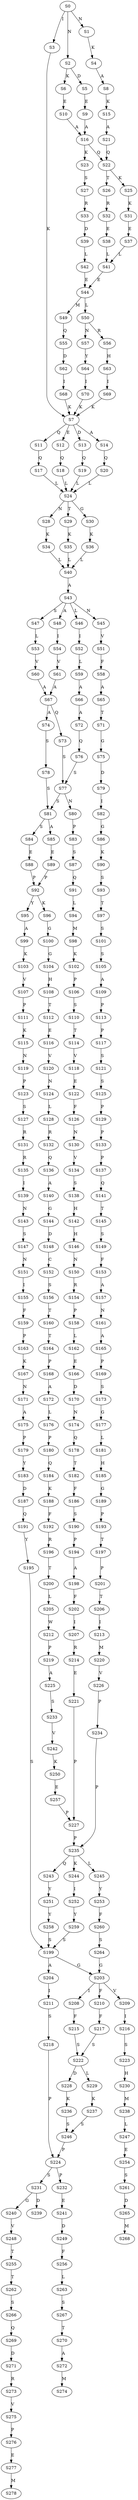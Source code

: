 strict digraph  {
	S0 -> S1 [ label = N ];
	S0 -> S2 [ label = N ];
	S0 -> S3 [ label = I ];
	S1 -> S4 [ label = K ];
	S2 -> S5 [ label = D ];
	S2 -> S6 [ label = K ];
	S3 -> S7 [ label = K ];
	S4 -> S8 [ label = A ];
	S5 -> S9 [ label = E ];
	S6 -> S10 [ label = E ];
	S7 -> S11 [ label = Q ];
	S7 -> S12 [ label = E ];
	S7 -> S13 [ label = D ];
	S7 -> S14 [ label = A ];
	S8 -> S15 [ label = K ];
	S9 -> S16 [ label = A ];
	S10 -> S16 [ label = A ];
	S11 -> S17 [ label = Q ];
	S12 -> S18 [ label = Q ];
	S13 -> S19 [ label = Q ];
	S14 -> S20 [ label = Q ];
	S15 -> S21 [ label = A ];
	S16 -> S22 [ label = Q ];
	S16 -> S23 [ label = K ];
	S17 -> S24 [ label = L ];
	S18 -> S24 [ label = L ];
	S19 -> S24 [ label = L ];
	S20 -> S24 [ label = L ];
	S21 -> S22 [ label = Q ];
	S22 -> S25 [ label = K ];
	S22 -> S26 [ label = T ];
	S23 -> S27 [ label = S ];
	S24 -> S28 [ label = N ];
	S24 -> S29 [ label = T ];
	S24 -> S30 [ label = G ];
	S25 -> S31 [ label = K ];
	S26 -> S32 [ label = R ];
	S27 -> S33 [ label = R ];
	S28 -> S34 [ label = K ];
	S29 -> S35 [ label = K ];
	S30 -> S36 [ label = K ];
	S31 -> S37 [ label = E ];
	S32 -> S38 [ label = E ];
	S33 -> S39 [ label = D ];
	S34 -> S40 [ label = L ];
	S35 -> S40 [ label = L ];
	S36 -> S40 [ label = L ];
	S37 -> S41 [ label = L ];
	S38 -> S41 [ label = L ];
	S39 -> S42 [ label = L ];
	S40 -> S43 [ label = A ];
	S41 -> S44 [ label = E ];
	S42 -> S44 [ label = E ];
	S43 -> S45 [ label = N ];
	S43 -> S46 [ label = L ];
	S43 -> S47 [ label = S ];
	S43 -> S48 [ label = A ];
	S44 -> S49 [ label = M ];
	S44 -> S50 [ label = L ];
	S45 -> S51 [ label = V ];
	S46 -> S52 [ label = I ];
	S47 -> S53 [ label = L ];
	S48 -> S54 [ label = I ];
	S49 -> S55 [ label = Q ];
	S50 -> S56 [ label = R ];
	S50 -> S57 [ label = N ];
	S51 -> S58 [ label = F ];
	S52 -> S59 [ label = L ];
	S53 -> S60 [ label = V ];
	S54 -> S61 [ label = V ];
	S55 -> S62 [ label = D ];
	S56 -> S63 [ label = H ];
	S57 -> S64 [ label = Y ];
	S58 -> S65 [ label = A ];
	S59 -> S66 [ label = A ];
	S60 -> S67 [ label = A ];
	S61 -> S67 [ label = A ];
	S62 -> S68 [ label = I ];
	S63 -> S69 [ label = I ];
	S64 -> S70 [ label = I ];
	S65 -> S71 [ label = T ];
	S66 -> S72 [ label = A ];
	S67 -> S73 [ label = Q ];
	S67 -> S74 [ label = A ];
	S68 -> S7 [ label = K ];
	S69 -> S7 [ label = K ];
	S70 -> S7 [ label = K ];
	S71 -> S75 [ label = G ];
	S72 -> S76 [ label = Q ];
	S73 -> S77 [ label = S ];
	S74 -> S78 [ label = S ];
	S75 -> S79 [ label = D ];
	S76 -> S77 [ label = S ];
	S77 -> S80 [ label = N ];
	S77 -> S81 [ label = S ];
	S78 -> S81 [ label = S ];
	S79 -> S82 [ label = I ];
	S80 -> S83 [ label = P ];
	S81 -> S84 [ label = S ];
	S81 -> S85 [ label = A ];
	S82 -> S86 [ label = G ];
	S83 -> S87 [ label = S ];
	S84 -> S88 [ label = E ];
	S85 -> S89 [ label = E ];
	S86 -> S90 [ label = K ];
	S87 -> S91 [ label = Q ];
	S88 -> S92 [ label = P ];
	S89 -> S92 [ label = P ];
	S90 -> S93 [ label = S ];
	S91 -> S94 [ label = L ];
	S92 -> S95 [ label = Y ];
	S92 -> S96 [ label = K ];
	S93 -> S97 [ label = T ];
	S94 -> S98 [ label = M ];
	S95 -> S99 [ label = A ];
	S96 -> S100 [ label = G ];
	S97 -> S101 [ label = S ];
	S98 -> S102 [ label = K ];
	S99 -> S103 [ label = K ];
	S100 -> S104 [ label = G ];
	S101 -> S105 [ label = S ];
	S102 -> S106 [ label = P ];
	S103 -> S107 [ label = V ];
	S104 -> S108 [ label = H ];
	S105 -> S109 [ label = A ];
	S106 -> S110 [ label = S ];
	S107 -> S111 [ label = P ];
	S108 -> S112 [ label = T ];
	S109 -> S113 [ label = P ];
	S110 -> S114 [ label = T ];
	S111 -> S115 [ label = K ];
	S112 -> S116 [ label = E ];
	S113 -> S117 [ label = P ];
	S114 -> S118 [ label = V ];
	S115 -> S119 [ label = N ];
	S116 -> S120 [ label = V ];
	S117 -> S121 [ label = S ];
	S118 -> S122 [ label = E ];
	S119 -> S123 [ label = P ];
	S120 -> S124 [ label = N ];
	S121 -> S125 [ label = S ];
	S122 -> S126 [ label = F ];
	S123 -> S127 [ label = S ];
	S124 -> S128 [ label = L ];
	S125 -> S129 [ label = P ];
	S126 -> S130 [ label = N ];
	S127 -> S131 [ label = R ];
	S128 -> S132 [ label = R ];
	S129 -> S133 [ label = P ];
	S130 -> S134 [ label = V ];
	S131 -> S135 [ label = R ];
	S132 -> S136 [ label = Q ];
	S133 -> S137 [ label = P ];
	S134 -> S138 [ label = S ];
	S135 -> S139 [ label = I ];
	S136 -> S140 [ label = A ];
	S137 -> S141 [ label = Q ];
	S138 -> S142 [ label = H ];
	S139 -> S143 [ label = N ];
	S140 -> S144 [ label = G ];
	S141 -> S145 [ label = T ];
	S142 -> S146 [ label = H ];
	S143 -> S147 [ label = S ];
	S144 -> S148 [ label = D ];
	S145 -> S149 [ label = S ];
	S146 -> S150 [ label = N ];
	S147 -> S151 [ label = N ];
	S148 -> S152 [ label = C ];
	S149 -> S153 [ label = F ];
	S150 -> S154 [ label = R ];
	S151 -> S155 [ label = I ];
	S152 -> S156 [ label = S ];
	S153 -> S157 [ label = A ];
	S154 -> S158 [ label = P ];
	S155 -> S159 [ label = F ];
	S156 -> S160 [ label = T ];
	S157 -> S161 [ label = N ];
	S158 -> S162 [ label = L ];
	S159 -> S163 [ label = P ];
	S160 -> S164 [ label = T ];
	S161 -> S165 [ label = A ];
	S162 -> S166 [ label = E ];
	S163 -> S167 [ label = K ];
	S164 -> S168 [ label = P ];
	S165 -> S169 [ label = P ];
	S166 -> S170 [ label = D ];
	S167 -> S171 [ label = N ];
	S168 -> S172 [ label = A ];
	S169 -> S173 [ label = S ];
	S170 -> S174 [ label = N ];
	S171 -> S175 [ label = A ];
	S172 -> S176 [ label = L ];
	S173 -> S177 [ label = G ];
	S174 -> S178 [ label = Q ];
	S175 -> S179 [ label = P ];
	S176 -> S180 [ label = P ];
	S177 -> S181 [ label = L ];
	S178 -> S182 [ label = T ];
	S179 -> S183 [ label = Y ];
	S180 -> S184 [ label = Q ];
	S181 -> S185 [ label = H ];
	S182 -> S186 [ label = F ];
	S183 -> S187 [ label = D ];
	S184 -> S188 [ label = K ];
	S185 -> S189 [ label = G ];
	S186 -> S190 [ label = S ];
	S187 -> S191 [ label = Q ];
	S188 -> S192 [ label = F ];
	S189 -> S193 [ label = P ];
	S190 -> S194 [ label = P ];
	S191 -> S195 [ label = Y ];
	S192 -> S196 [ label = R ];
	S193 -> S197 [ label = T ];
	S194 -> S198 [ label = A ];
	S195 -> S199 [ label = S ];
	S196 -> S200 [ label = T ];
	S197 -> S201 [ label = P ];
	S198 -> S202 [ label = F ];
	S199 -> S203 [ label = G ];
	S199 -> S204 [ label = A ];
	S200 -> S205 [ label = L ];
	S201 -> S206 [ label = T ];
	S202 -> S207 [ label = I ];
	S203 -> S208 [ label = I ];
	S203 -> S209 [ label = V ];
	S203 -> S210 [ label = F ];
	S204 -> S211 [ label = I ];
	S205 -> S212 [ label = W ];
	S206 -> S213 [ label = I ];
	S207 -> S214 [ label = R ];
	S208 -> S215 [ label = F ];
	S209 -> S216 [ label = I ];
	S210 -> S217 [ label = F ];
	S211 -> S218 [ label = S ];
	S212 -> S219 [ label = P ];
	S213 -> S220 [ label = M ];
	S214 -> S221 [ label = E ];
	S215 -> S222 [ label = S ];
	S216 -> S223 [ label = S ];
	S217 -> S222 [ label = S ];
	S218 -> S224 [ label = P ];
	S219 -> S225 [ label = A ];
	S220 -> S226 [ label = V ];
	S221 -> S227 [ label = P ];
	S222 -> S228 [ label = D ];
	S222 -> S229 [ label = L ];
	S223 -> S230 [ label = H ];
	S224 -> S231 [ label = S ];
	S224 -> S232 [ label = P ];
	S225 -> S233 [ label = S ];
	S226 -> S234 [ label = P ];
	S227 -> S235 [ label = P ];
	S228 -> S236 [ label = K ];
	S229 -> S237 [ label = K ];
	S230 -> S238 [ label = M ];
	S231 -> S239 [ label = D ];
	S231 -> S240 [ label = G ];
	S232 -> S241 [ label = E ];
	S233 -> S242 [ label = V ];
	S234 -> S235 [ label = P ];
	S235 -> S243 [ label = Q ];
	S235 -> S244 [ label = K ];
	S235 -> S245 [ label = L ];
	S236 -> S246 [ label = S ];
	S237 -> S246 [ label = S ];
	S238 -> S247 [ label = L ];
	S240 -> S248 [ label = V ];
	S241 -> S249 [ label = D ];
	S242 -> S250 [ label = K ];
	S243 -> S251 [ label = Y ];
	S244 -> S252 [ label = I ];
	S245 -> S253 [ label = Y ];
	S246 -> S224 [ label = P ];
	S247 -> S254 [ label = E ];
	S248 -> S255 [ label = T ];
	S249 -> S256 [ label = F ];
	S250 -> S257 [ label = E ];
	S251 -> S258 [ label = Y ];
	S252 -> S259 [ label = Y ];
	S253 -> S260 [ label = F ];
	S254 -> S261 [ label = S ];
	S255 -> S262 [ label = T ];
	S256 -> S263 [ label = L ];
	S257 -> S227 [ label = P ];
	S258 -> S199 [ label = S ];
	S259 -> S199 [ label = S ];
	S260 -> S264 [ label = S ];
	S261 -> S265 [ label = D ];
	S262 -> S266 [ label = S ];
	S263 -> S267 [ label = S ];
	S264 -> S203 [ label = G ];
	S265 -> S268 [ label = M ];
	S266 -> S269 [ label = Q ];
	S267 -> S270 [ label = T ];
	S269 -> S271 [ label = D ];
	S270 -> S272 [ label = A ];
	S271 -> S273 [ label = R ];
	S272 -> S274 [ label = M ];
	S273 -> S275 [ label = V ];
	S275 -> S276 [ label = P ];
	S276 -> S277 [ label = E ];
	S277 -> S278 [ label = M ];
}
